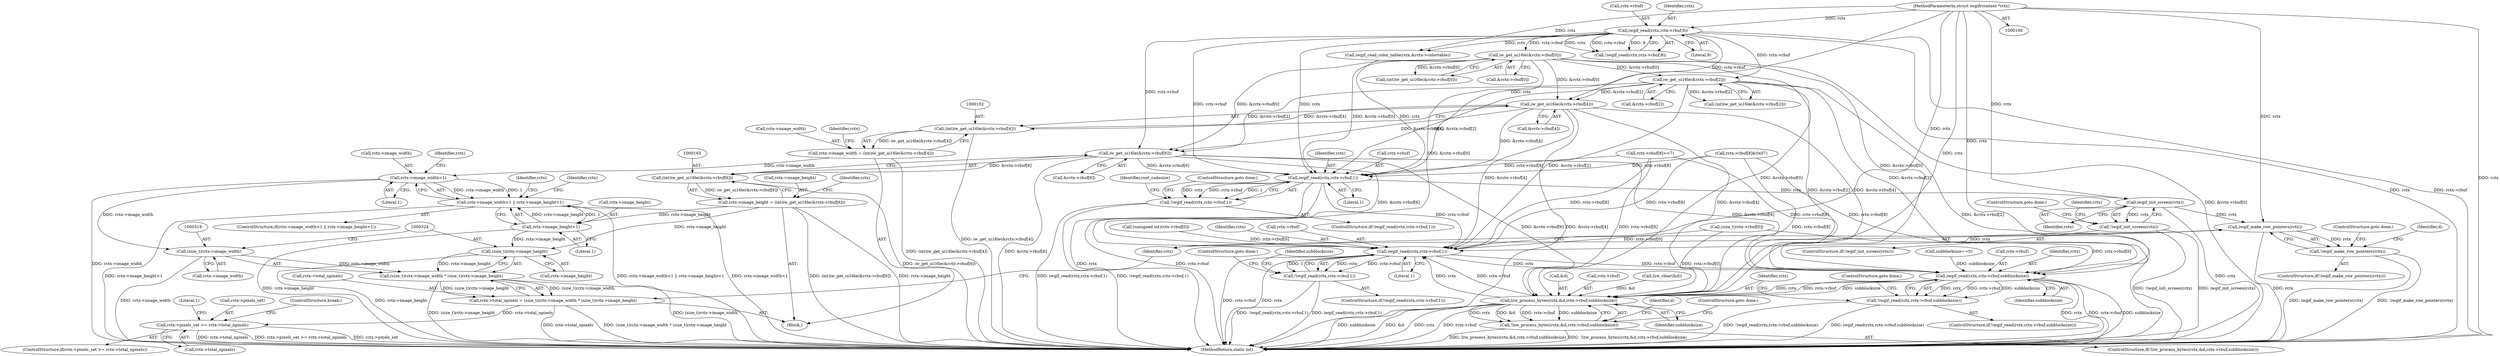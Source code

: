 digraph "0_imageworsener_ca3356eb49fee03e2eaf6b6aff826988c1122d93@array" {
"1000153" [label="(Call,iw_get_ui16le(&rctx->rbuf[4]))"];
"1000140" [label="(Call,iw_get_ui16le(&rctx->rbuf[2]))"];
"1000127" [label="(Call,iw_get_ui16le(&rctx->rbuf[0]))"];
"1000114" [label="(Call,iwgif_read(rctx,rctx->rbuf,9))"];
"1000101" [label="(MethodParameterIn,struct iwgifrcontext *rctx)"];
"1000151" [label="(Call,(int)iw_get_ui16le(&rctx->rbuf[4]))"];
"1000147" [label="(Call,rctx->image_width = (int)iw_get_ui16le(&rctx->rbuf[4]))"];
"1000175" [label="(Call,rctx->image_width<1)"];
"1000174" [label="(Call,rctx->image_width<1 || rctx->image_height<1)"];
"1000318" [label="(Call,(size_t)rctx->image_width)"];
"1000317" [label="(Call,(size_t)rctx->image_width * (size_t)rctx->image_height)"];
"1000313" [label="(Call,rctx->total_npixels = (size_t)rctx->image_width * (size_t)rctx->image_height)"];
"1000392" [label="(Call,rctx->pixels_set >= rctx->total_npixels)"];
"1000166" [label="(Call,iw_get_ui16le(&rctx->rbuf[6]))"];
"1000164" [label="(Call,(int)iw_get_ui16le(&rctx->rbuf[6]))"];
"1000160" [label="(Call,rctx->image_height = (int)iw_get_ui16le(&rctx->rbuf[6]))"];
"1000180" [label="(Call,rctx->image_height<1)"];
"1000323" [label="(Call,(size_t)rctx->image_height)"];
"1000277" [label="(Call,iwgif_read(rctx,rctx->rbuf,1))"];
"1000276" [label="(Call,!iwgif_read(rctx,rctx->rbuf,1))"];
"1000310" [label="(Call,iwgif_init_screen(rctx))"];
"1000309" [label="(Call,!iwgif_init_screen(rctx))"];
"1000330" [label="(Call,iwgif_make_row_pointers(rctx))"];
"1000329" [label="(Call,!iwgif_make_row_pointers(rctx))"];
"1000345" [label="(Call,iwgif_read(rctx,rctx->rbuf,1))"];
"1000344" [label="(Call,!iwgif_read(rctx,rctx->rbuf,1))"];
"1000368" [label="(Call,iwgif_read(rctx,rctx->rbuf,subblocksize))"];
"1000367" [label="(Call,!iwgif_read(rctx,rctx->rbuf,subblocksize))"];
"1000377" [label="(Call,lzw_process_bytes(rctx,&d,rctx->rbuf,subblocksize))"];
"1000376" [label="(Call,!lzw_process_bytes(rctx,&d,rctx->rbuf,subblocksize))"];
"1000345" [label="(Call,iwgif_read(rctx,rctx->rbuf,1))"];
"1000276" [label="(Call,!iwgif_read(rctx,rctx->rbuf,1))"];
"1000113" [label="(Call,!iwgif_read(rctx,rctx->rbuf,9))"];
"1000180" [label="(Call,rctx->image_height<1)"];
"1000162" [label="(Identifier,rctx)"];
"1000314" [label="(Call,rctx->total_npixels)"];
"1000351" [label="(ControlStructure,goto done;)"];
"1000116" [label="(Call,rctx->rbuf)"];
"1000175" [label="(Call,rctx->image_width<1)"];
"1000194" [label="(Identifier,rctx)"];
"1000378" [label="(Identifier,rctx)"];
"1000176" [label="(Call,rctx->image_width)"];
"1000101" [label="(MethodParameterIn,struct iwgifrcontext *rctx)"];
"1000388" [label="(Identifier,d)"];
"1000212" [label="(Call,rctx->rbuf[8]>>7)"];
"1000188" [label="(Identifier,rctx)"];
"1000181" [label="(Call,rctx->image_height)"];
"1000311" [label="(Identifier,rctx)"];
"1000384" [label="(Identifier,subblocksize)"];
"1000275" [label="(ControlStructure,if(!iwgif_read(rctx,rctx->rbuf,1)))"];
"1000285" [label="(Identifier,root_codesize)"];
"1000406" [label="(MethodReturn,static int)"];
"1000154" [label="(Call,&rctx->rbuf[4])"];
"1000377" [label="(Call,lzw_process_bytes(rctx,&d,rctx->rbuf,subblocksize))"];
"1000182" [label="(Identifier,rctx)"];
"1000320" [label="(Call,rctx->image_width)"];
"1000368" [label="(Call,iwgif_read(rctx,rctx->rbuf,subblocksize))"];
"1000367" [label="(Call,!iwgif_read(rctx,rctx->rbuf,subblocksize))"];
"1000309" [label="(Call,!iwgif_init_screen(rctx))"];
"1000331" [label="(Identifier,rctx)"];
"1000362" [label="(Call,subblocksize==0)"];
"1000279" [label="(Call,rctx->rbuf)"];
"1000151" [label="(Call,(int)iw_get_ui16le(&rctx->rbuf[4]))"];
"1000313" [label="(Call,rctx->total_npixels = (size_t)rctx->image_width * (size_t)rctx->image_height)"];
"1000147" [label="(Call,rctx->image_width = (int)iw_get_ui16le(&rctx->rbuf[4]))"];
"1000148" [label="(Call,rctx->image_width)"];
"1000177" [label="(Identifier,rctx)"];
"1000115" [label="(Identifier,rctx)"];
"1000375" [label="(ControlStructure,if(!lzw_process_bytes(rctx,&d,rctx->rbuf,subblocksize)))"];
"1000161" [label="(Call,rctx->image_height)"];
"1000286" [label="(Call,(unsigned int)rctx->rbuf[0])"];
"1000227" [label="(Call,rctx->rbuf[8]&0x07)"];
"1000312" [label="(ControlStructure,goto done;)"];
"1000315" [label="(Identifier,rctx)"];
"1000370" [label="(Call,rctx->rbuf)"];
"1000374" [label="(ControlStructure,goto done;)"];
"1000392" [label="(Call,rctx->pixels_set >= rctx->total_npixels)"];
"1000250" [label="(Call,iwgif_read_color_table(rctx,&rctx->colortable))"];
"1000350" [label="(Literal,1)"];
"1000328" [label="(ControlStructure,if(!iwgif_make_row_pointers(rctx)))"];
"1000125" [label="(Call,(int)iw_get_ui16le(&rctx->rbuf[0]))"];
"1000396" [label="(Call,rctx->total_npixels)"];
"1000332" [label="(ControlStructure,goto done;)"];
"1000278" [label="(Identifier,rctx)"];
"1000318" [label="(Call,(size_t)rctx->image_width)"];
"1000153" [label="(Call,iw_get_ui16le(&rctx->rbuf[4]))"];
"1000277" [label="(Call,iwgif_read(rctx,rctx->rbuf,1))"];
"1000343" [label="(ControlStructure,if(!iwgif_read(rctx,rctx->rbuf,1)))"];
"1000282" [label="(Literal,1)"];
"1000335" [label="(Identifier,d)"];
"1000164" [label="(Call,(int)iw_get_ui16le(&rctx->rbuf[6]))"];
"1000140" [label="(Call,iw_get_ui16le(&rctx->rbuf[2]))"];
"1000325" [label="(Call,rctx->image_height)"];
"1000308" [label="(ControlStructure,if(!iwgif_init_screen(rctx)))"];
"1000376" [label="(Call,!lzw_process_bytes(rctx,&d,rctx->rbuf,subblocksize))"];
"1000353" [label="(Identifier,subblocksize)"];
"1000369" [label="(Identifier,rctx)"];
"1000119" [label="(Literal,9)"];
"1000184" [label="(Literal,1)"];
"1000166" [label="(Call,iw_get_ui16le(&rctx->rbuf[6]))"];
"1000341" [label="(Literal,1)"];
"1000128" [label="(Call,&rctx->rbuf[0])"];
"1000283" [label="(ControlStructure,goto done;)"];
"1000379" [label="(Call,&d)"];
"1000160" [label="(Call,rctx->image_height = (int)iw_get_ui16le(&rctx->rbuf[6]))"];
"1000138" [label="(Call,(int)iw_get_ui16le(&rctx->rbuf[2]))"];
"1000346" [label="(Identifier,rctx)"];
"1000381" [label="(Call,rctx->rbuf)"];
"1000330" [label="(Call,iwgif_make_row_pointers(rctx))"];
"1000354" [label="(Call,(size_t)rctx->rbuf[0])"];
"1000179" [label="(Literal,1)"];
"1000393" [label="(Call,rctx->pixels_set)"];
"1000329" [label="(Call,!iwgif_make_row_pointers(rctx))"];
"1000317" [label="(Call,(size_t)rctx->image_width * (size_t)rctx->image_height)"];
"1000114" [label="(Call,iwgif_read(rctx,rctx->rbuf,9))"];
"1000373" [label="(Identifier,subblocksize)"];
"1000399" [label="(ControlStructure,break;)"];
"1000310" [label="(Call,iwgif_init_screen(rctx))"];
"1000323" [label="(Call,(size_t)rctx->image_height)"];
"1000102" [label="(Block,)"];
"1000391" [label="(ControlStructure,if(rctx->pixels_set >= rctx->total_npixels))"];
"1000174" [label="(Call,rctx->image_width<1 || rctx->image_height<1)"];
"1000337" [label="(Call,lzw_clear(&d))"];
"1000344" [label="(Call,!iwgif_read(rctx,rctx->rbuf,1))"];
"1000127" [label="(Call,iw_get_ui16le(&rctx->rbuf[0]))"];
"1000347" [label="(Call,rctx->rbuf)"];
"1000141" [label="(Call,&rctx->rbuf[2])"];
"1000366" [label="(ControlStructure,if(!iwgif_read(rctx,rctx->rbuf,subblocksize)))"];
"1000385" [label="(ControlStructure,goto done;)"];
"1000173" [label="(ControlStructure,if(rctx->image_width<1 || rctx->image_height<1))"];
"1000167" [label="(Call,&rctx->rbuf[6])"];
"1000153" -> "1000151"  [label="AST: "];
"1000153" -> "1000154"  [label="CFG: "];
"1000154" -> "1000153"  [label="AST: "];
"1000151" -> "1000153"  [label="CFG: "];
"1000153" -> "1000406"  [label="DDG: &rctx->rbuf[4]"];
"1000153" -> "1000151"  [label="DDG: &rctx->rbuf[4]"];
"1000140" -> "1000153"  [label="DDG: &rctx->rbuf[2]"];
"1000127" -> "1000153"  [label="DDG: &rctx->rbuf[0]"];
"1000114" -> "1000153"  [label="DDG: rctx->rbuf"];
"1000153" -> "1000166"  [label="DDG: &rctx->rbuf[4]"];
"1000153" -> "1000277"  [label="DDG: &rctx->rbuf[4]"];
"1000153" -> "1000345"  [label="DDG: &rctx->rbuf[4]"];
"1000153" -> "1000368"  [label="DDG: &rctx->rbuf[4]"];
"1000153" -> "1000377"  [label="DDG: &rctx->rbuf[4]"];
"1000140" -> "1000138"  [label="AST: "];
"1000140" -> "1000141"  [label="CFG: "];
"1000141" -> "1000140"  [label="AST: "];
"1000138" -> "1000140"  [label="CFG: "];
"1000140" -> "1000406"  [label="DDG: &rctx->rbuf[2]"];
"1000140" -> "1000138"  [label="DDG: &rctx->rbuf[2]"];
"1000127" -> "1000140"  [label="DDG: &rctx->rbuf[0]"];
"1000114" -> "1000140"  [label="DDG: rctx->rbuf"];
"1000140" -> "1000166"  [label="DDG: &rctx->rbuf[2]"];
"1000140" -> "1000277"  [label="DDG: &rctx->rbuf[2]"];
"1000140" -> "1000345"  [label="DDG: &rctx->rbuf[2]"];
"1000140" -> "1000368"  [label="DDG: &rctx->rbuf[2]"];
"1000140" -> "1000377"  [label="DDG: &rctx->rbuf[2]"];
"1000127" -> "1000125"  [label="AST: "];
"1000127" -> "1000128"  [label="CFG: "];
"1000128" -> "1000127"  [label="AST: "];
"1000125" -> "1000127"  [label="CFG: "];
"1000127" -> "1000406"  [label="DDG: &rctx->rbuf[0]"];
"1000127" -> "1000125"  [label="DDG: &rctx->rbuf[0]"];
"1000114" -> "1000127"  [label="DDG: rctx->rbuf"];
"1000127" -> "1000166"  [label="DDG: &rctx->rbuf[0]"];
"1000127" -> "1000277"  [label="DDG: &rctx->rbuf[0]"];
"1000127" -> "1000345"  [label="DDG: &rctx->rbuf[0]"];
"1000127" -> "1000368"  [label="DDG: &rctx->rbuf[0]"];
"1000127" -> "1000377"  [label="DDG: &rctx->rbuf[0]"];
"1000114" -> "1000113"  [label="AST: "];
"1000114" -> "1000119"  [label="CFG: "];
"1000115" -> "1000114"  [label="AST: "];
"1000116" -> "1000114"  [label="AST: "];
"1000119" -> "1000114"  [label="AST: "];
"1000113" -> "1000114"  [label="CFG: "];
"1000114" -> "1000406"  [label="DDG: rctx"];
"1000114" -> "1000406"  [label="DDG: rctx->rbuf"];
"1000114" -> "1000113"  [label="DDG: rctx"];
"1000114" -> "1000113"  [label="DDG: rctx->rbuf"];
"1000114" -> "1000113"  [label="DDG: 9"];
"1000101" -> "1000114"  [label="DDG: rctx"];
"1000114" -> "1000166"  [label="DDG: rctx->rbuf"];
"1000114" -> "1000250"  [label="DDG: rctx"];
"1000114" -> "1000277"  [label="DDG: rctx"];
"1000114" -> "1000277"  [label="DDG: rctx->rbuf"];
"1000101" -> "1000100"  [label="AST: "];
"1000101" -> "1000406"  [label="DDG: rctx"];
"1000101" -> "1000250"  [label="DDG: rctx"];
"1000101" -> "1000277"  [label="DDG: rctx"];
"1000101" -> "1000310"  [label="DDG: rctx"];
"1000101" -> "1000330"  [label="DDG: rctx"];
"1000101" -> "1000345"  [label="DDG: rctx"];
"1000101" -> "1000368"  [label="DDG: rctx"];
"1000101" -> "1000377"  [label="DDG: rctx"];
"1000151" -> "1000147"  [label="AST: "];
"1000152" -> "1000151"  [label="AST: "];
"1000147" -> "1000151"  [label="CFG: "];
"1000151" -> "1000406"  [label="DDG: iw_get_ui16le(&rctx->rbuf[4])"];
"1000151" -> "1000147"  [label="DDG: iw_get_ui16le(&rctx->rbuf[4])"];
"1000147" -> "1000102"  [label="AST: "];
"1000148" -> "1000147"  [label="AST: "];
"1000162" -> "1000147"  [label="CFG: "];
"1000147" -> "1000406"  [label="DDG: (int)iw_get_ui16le(&rctx->rbuf[4])"];
"1000147" -> "1000175"  [label="DDG: rctx->image_width"];
"1000175" -> "1000174"  [label="AST: "];
"1000175" -> "1000179"  [label="CFG: "];
"1000176" -> "1000175"  [label="AST: "];
"1000179" -> "1000175"  [label="AST: "];
"1000182" -> "1000175"  [label="CFG: "];
"1000174" -> "1000175"  [label="CFG: "];
"1000175" -> "1000406"  [label="DDG: rctx->image_width"];
"1000175" -> "1000174"  [label="DDG: rctx->image_width"];
"1000175" -> "1000174"  [label="DDG: 1"];
"1000175" -> "1000318"  [label="DDG: rctx->image_width"];
"1000174" -> "1000173"  [label="AST: "];
"1000174" -> "1000180"  [label="CFG: "];
"1000180" -> "1000174"  [label="AST: "];
"1000188" -> "1000174"  [label="CFG: "];
"1000194" -> "1000174"  [label="CFG: "];
"1000174" -> "1000406"  [label="DDG: rctx->image_height<1"];
"1000174" -> "1000406"  [label="DDG: rctx->image_width<1 || rctx->image_height<1"];
"1000174" -> "1000406"  [label="DDG: rctx->image_width<1"];
"1000180" -> "1000174"  [label="DDG: rctx->image_height"];
"1000180" -> "1000174"  [label="DDG: 1"];
"1000318" -> "1000317"  [label="AST: "];
"1000318" -> "1000320"  [label="CFG: "];
"1000319" -> "1000318"  [label="AST: "];
"1000320" -> "1000318"  [label="AST: "];
"1000324" -> "1000318"  [label="CFG: "];
"1000318" -> "1000406"  [label="DDG: rctx->image_width"];
"1000318" -> "1000317"  [label="DDG: rctx->image_width"];
"1000317" -> "1000313"  [label="AST: "];
"1000317" -> "1000323"  [label="CFG: "];
"1000323" -> "1000317"  [label="AST: "];
"1000313" -> "1000317"  [label="CFG: "];
"1000317" -> "1000406"  [label="DDG: (size_t)rctx->image_width"];
"1000317" -> "1000406"  [label="DDG: (size_t)rctx->image_height"];
"1000317" -> "1000313"  [label="DDG: (size_t)rctx->image_width"];
"1000317" -> "1000313"  [label="DDG: (size_t)rctx->image_height"];
"1000323" -> "1000317"  [label="DDG: rctx->image_height"];
"1000313" -> "1000102"  [label="AST: "];
"1000314" -> "1000313"  [label="AST: "];
"1000331" -> "1000313"  [label="CFG: "];
"1000313" -> "1000406"  [label="DDG: rctx->total_npixels"];
"1000313" -> "1000406"  [label="DDG: (size_t)rctx->image_width * (size_t)rctx->image_height"];
"1000313" -> "1000392"  [label="DDG: rctx->total_npixels"];
"1000392" -> "1000391"  [label="AST: "];
"1000392" -> "1000396"  [label="CFG: "];
"1000393" -> "1000392"  [label="AST: "];
"1000396" -> "1000392"  [label="AST: "];
"1000341" -> "1000392"  [label="CFG: "];
"1000399" -> "1000392"  [label="CFG: "];
"1000392" -> "1000406"  [label="DDG: rctx->total_npixels"];
"1000392" -> "1000406"  [label="DDG: rctx->pixels_set >= rctx->total_npixels"];
"1000392" -> "1000406"  [label="DDG: rctx->pixels_set"];
"1000166" -> "1000164"  [label="AST: "];
"1000166" -> "1000167"  [label="CFG: "];
"1000167" -> "1000166"  [label="AST: "];
"1000164" -> "1000166"  [label="CFG: "];
"1000166" -> "1000406"  [label="DDG: &rctx->rbuf[6]"];
"1000166" -> "1000164"  [label="DDG: &rctx->rbuf[6]"];
"1000166" -> "1000277"  [label="DDG: &rctx->rbuf[6]"];
"1000166" -> "1000345"  [label="DDG: &rctx->rbuf[6]"];
"1000166" -> "1000368"  [label="DDG: &rctx->rbuf[6]"];
"1000166" -> "1000377"  [label="DDG: &rctx->rbuf[6]"];
"1000164" -> "1000160"  [label="AST: "];
"1000165" -> "1000164"  [label="AST: "];
"1000160" -> "1000164"  [label="CFG: "];
"1000164" -> "1000406"  [label="DDG: iw_get_ui16le(&rctx->rbuf[6])"];
"1000164" -> "1000160"  [label="DDG: iw_get_ui16le(&rctx->rbuf[6])"];
"1000160" -> "1000102"  [label="AST: "];
"1000161" -> "1000160"  [label="AST: "];
"1000177" -> "1000160"  [label="CFG: "];
"1000160" -> "1000406"  [label="DDG: (int)iw_get_ui16le(&rctx->rbuf[6])"];
"1000160" -> "1000406"  [label="DDG: rctx->image_height"];
"1000160" -> "1000180"  [label="DDG: rctx->image_height"];
"1000160" -> "1000323"  [label="DDG: rctx->image_height"];
"1000180" -> "1000184"  [label="CFG: "];
"1000181" -> "1000180"  [label="AST: "];
"1000184" -> "1000180"  [label="AST: "];
"1000180" -> "1000406"  [label="DDG: rctx->image_height"];
"1000180" -> "1000323"  [label="DDG: rctx->image_height"];
"1000323" -> "1000325"  [label="CFG: "];
"1000324" -> "1000323"  [label="AST: "];
"1000325" -> "1000323"  [label="AST: "];
"1000323" -> "1000406"  [label="DDG: rctx->image_height"];
"1000277" -> "1000276"  [label="AST: "];
"1000277" -> "1000282"  [label="CFG: "];
"1000278" -> "1000277"  [label="AST: "];
"1000279" -> "1000277"  [label="AST: "];
"1000282" -> "1000277"  [label="AST: "];
"1000276" -> "1000277"  [label="CFG: "];
"1000277" -> "1000406"  [label="DDG: rctx"];
"1000277" -> "1000406"  [label="DDG: rctx->rbuf"];
"1000277" -> "1000276"  [label="DDG: rctx"];
"1000277" -> "1000276"  [label="DDG: rctx->rbuf"];
"1000277" -> "1000276"  [label="DDG: 1"];
"1000250" -> "1000277"  [label="DDG: rctx"];
"1000227" -> "1000277"  [label="DDG: rctx->rbuf[8]"];
"1000212" -> "1000277"  [label="DDG: rctx->rbuf[8]"];
"1000277" -> "1000310"  [label="DDG: rctx"];
"1000277" -> "1000345"  [label="DDG: rctx->rbuf"];
"1000276" -> "1000275"  [label="AST: "];
"1000283" -> "1000276"  [label="CFG: "];
"1000285" -> "1000276"  [label="CFG: "];
"1000276" -> "1000406"  [label="DDG: !iwgif_read(rctx,rctx->rbuf,1)"];
"1000276" -> "1000406"  [label="DDG: iwgif_read(rctx,rctx->rbuf,1)"];
"1000310" -> "1000309"  [label="AST: "];
"1000310" -> "1000311"  [label="CFG: "];
"1000311" -> "1000310"  [label="AST: "];
"1000309" -> "1000310"  [label="CFG: "];
"1000310" -> "1000406"  [label="DDG: rctx"];
"1000310" -> "1000309"  [label="DDG: rctx"];
"1000310" -> "1000330"  [label="DDG: rctx"];
"1000309" -> "1000308"  [label="AST: "];
"1000312" -> "1000309"  [label="CFG: "];
"1000315" -> "1000309"  [label="CFG: "];
"1000309" -> "1000406"  [label="DDG: iwgif_init_screen(rctx)"];
"1000309" -> "1000406"  [label="DDG: !iwgif_init_screen(rctx)"];
"1000330" -> "1000329"  [label="AST: "];
"1000330" -> "1000331"  [label="CFG: "];
"1000331" -> "1000330"  [label="AST: "];
"1000329" -> "1000330"  [label="CFG: "];
"1000330" -> "1000406"  [label="DDG: rctx"];
"1000330" -> "1000329"  [label="DDG: rctx"];
"1000330" -> "1000345"  [label="DDG: rctx"];
"1000329" -> "1000328"  [label="AST: "];
"1000332" -> "1000329"  [label="CFG: "];
"1000335" -> "1000329"  [label="CFG: "];
"1000329" -> "1000406"  [label="DDG: !iwgif_make_row_pointers(rctx)"];
"1000329" -> "1000406"  [label="DDG: iwgif_make_row_pointers(rctx)"];
"1000345" -> "1000344"  [label="AST: "];
"1000345" -> "1000350"  [label="CFG: "];
"1000346" -> "1000345"  [label="AST: "];
"1000347" -> "1000345"  [label="AST: "];
"1000350" -> "1000345"  [label="AST: "];
"1000344" -> "1000345"  [label="CFG: "];
"1000345" -> "1000406"  [label="DDG: rctx->rbuf"];
"1000345" -> "1000406"  [label="DDG: rctx"];
"1000345" -> "1000344"  [label="DDG: rctx"];
"1000345" -> "1000344"  [label="DDG: rctx->rbuf"];
"1000345" -> "1000344"  [label="DDG: 1"];
"1000377" -> "1000345"  [label="DDG: rctx"];
"1000377" -> "1000345"  [label="DDG: rctx->rbuf"];
"1000354" -> "1000345"  [label="DDG: rctx->rbuf[0]"];
"1000227" -> "1000345"  [label="DDG: rctx->rbuf[8]"];
"1000212" -> "1000345"  [label="DDG: rctx->rbuf[8]"];
"1000286" -> "1000345"  [label="DDG: rctx->rbuf[0]"];
"1000345" -> "1000368"  [label="DDG: rctx"];
"1000345" -> "1000368"  [label="DDG: rctx->rbuf"];
"1000344" -> "1000343"  [label="AST: "];
"1000351" -> "1000344"  [label="CFG: "];
"1000353" -> "1000344"  [label="CFG: "];
"1000344" -> "1000406"  [label="DDG: !iwgif_read(rctx,rctx->rbuf,1)"];
"1000344" -> "1000406"  [label="DDG: iwgif_read(rctx,rctx->rbuf,1)"];
"1000368" -> "1000367"  [label="AST: "];
"1000368" -> "1000373"  [label="CFG: "];
"1000369" -> "1000368"  [label="AST: "];
"1000370" -> "1000368"  [label="AST: "];
"1000373" -> "1000368"  [label="AST: "];
"1000367" -> "1000368"  [label="CFG: "];
"1000368" -> "1000406"  [label="DDG: rctx"];
"1000368" -> "1000406"  [label="DDG: rctx->rbuf"];
"1000368" -> "1000406"  [label="DDG: subblocksize"];
"1000368" -> "1000367"  [label="DDG: rctx"];
"1000368" -> "1000367"  [label="DDG: rctx->rbuf"];
"1000368" -> "1000367"  [label="DDG: subblocksize"];
"1000354" -> "1000368"  [label="DDG: rctx->rbuf[0]"];
"1000227" -> "1000368"  [label="DDG: rctx->rbuf[8]"];
"1000212" -> "1000368"  [label="DDG: rctx->rbuf[8]"];
"1000362" -> "1000368"  [label="DDG: subblocksize"];
"1000368" -> "1000377"  [label="DDG: rctx"];
"1000368" -> "1000377"  [label="DDG: rctx->rbuf"];
"1000368" -> "1000377"  [label="DDG: subblocksize"];
"1000367" -> "1000366"  [label="AST: "];
"1000374" -> "1000367"  [label="CFG: "];
"1000378" -> "1000367"  [label="CFG: "];
"1000367" -> "1000406"  [label="DDG: iwgif_read(rctx,rctx->rbuf,subblocksize)"];
"1000367" -> "1000406"  [label="DDG: !iwgif_read(rctx,rctx->rbuf,subblocksize)"];
"1000377" -> "1000376"  [label="AST: "];
"1000377" -> "1000384"  [label="CFG: "];
"1000378" -> "1000377"  [label="AST: "];
"1000379" -> "1000377"  [label="AST: "];
"1000381" -> "1000377"  [label="AST: "];
"1000384" -> "1000377"  [label="AST: "];
"1000376" -> "1000377"  [label="CFG: "];
"1000377" -> "1000406"  [label="DDG: subblocksize"];
"1000377" -> "1000406"  [label="DDG: &d"];
"1000377" -> "1000406"  [label="DDG: rctx"];
"1000377" -> "1000406"  [label="DDG: rctx->rbuf"];
"1000377" -> "1000376"  [label="DDG: rctx"];
"1000377" -> "1000376"  [label="DDG: &d"];
"1000377" -> "1000376"  [label="DDG: rctx->rbuf"];
"1000377" -> "1000376"  [label="DDG: subblocksize"];
"1000337" -> "1000377"  [label="DDG: &d"];
"1000354" -> "1000377"  [label="DDG: rctx->rbuf[0]"];
"1000227" -> "1000377"  [label="DDG: rctx->rbuf[8]"];
"1000212" -> "1000377"  [label="DDG: rctx->rbuf[8]"];
"1000376" -> "1000375"  [label="AST: "];
"1000385" -> "1000376"  [label="CFG: "];
"1000388" -> "1000376"  [label="CFG: "];
"1000376" -> "1000406"  [label="DDG: !lzw_process_bytes(rctx,&d,rctx->rbuf,subblocksize)"];
"1000376" -> "1000406"  [label="DDG: lzw_process_bytes(rctx,&d,rctx->rbuf,subblocksize)"];
}
